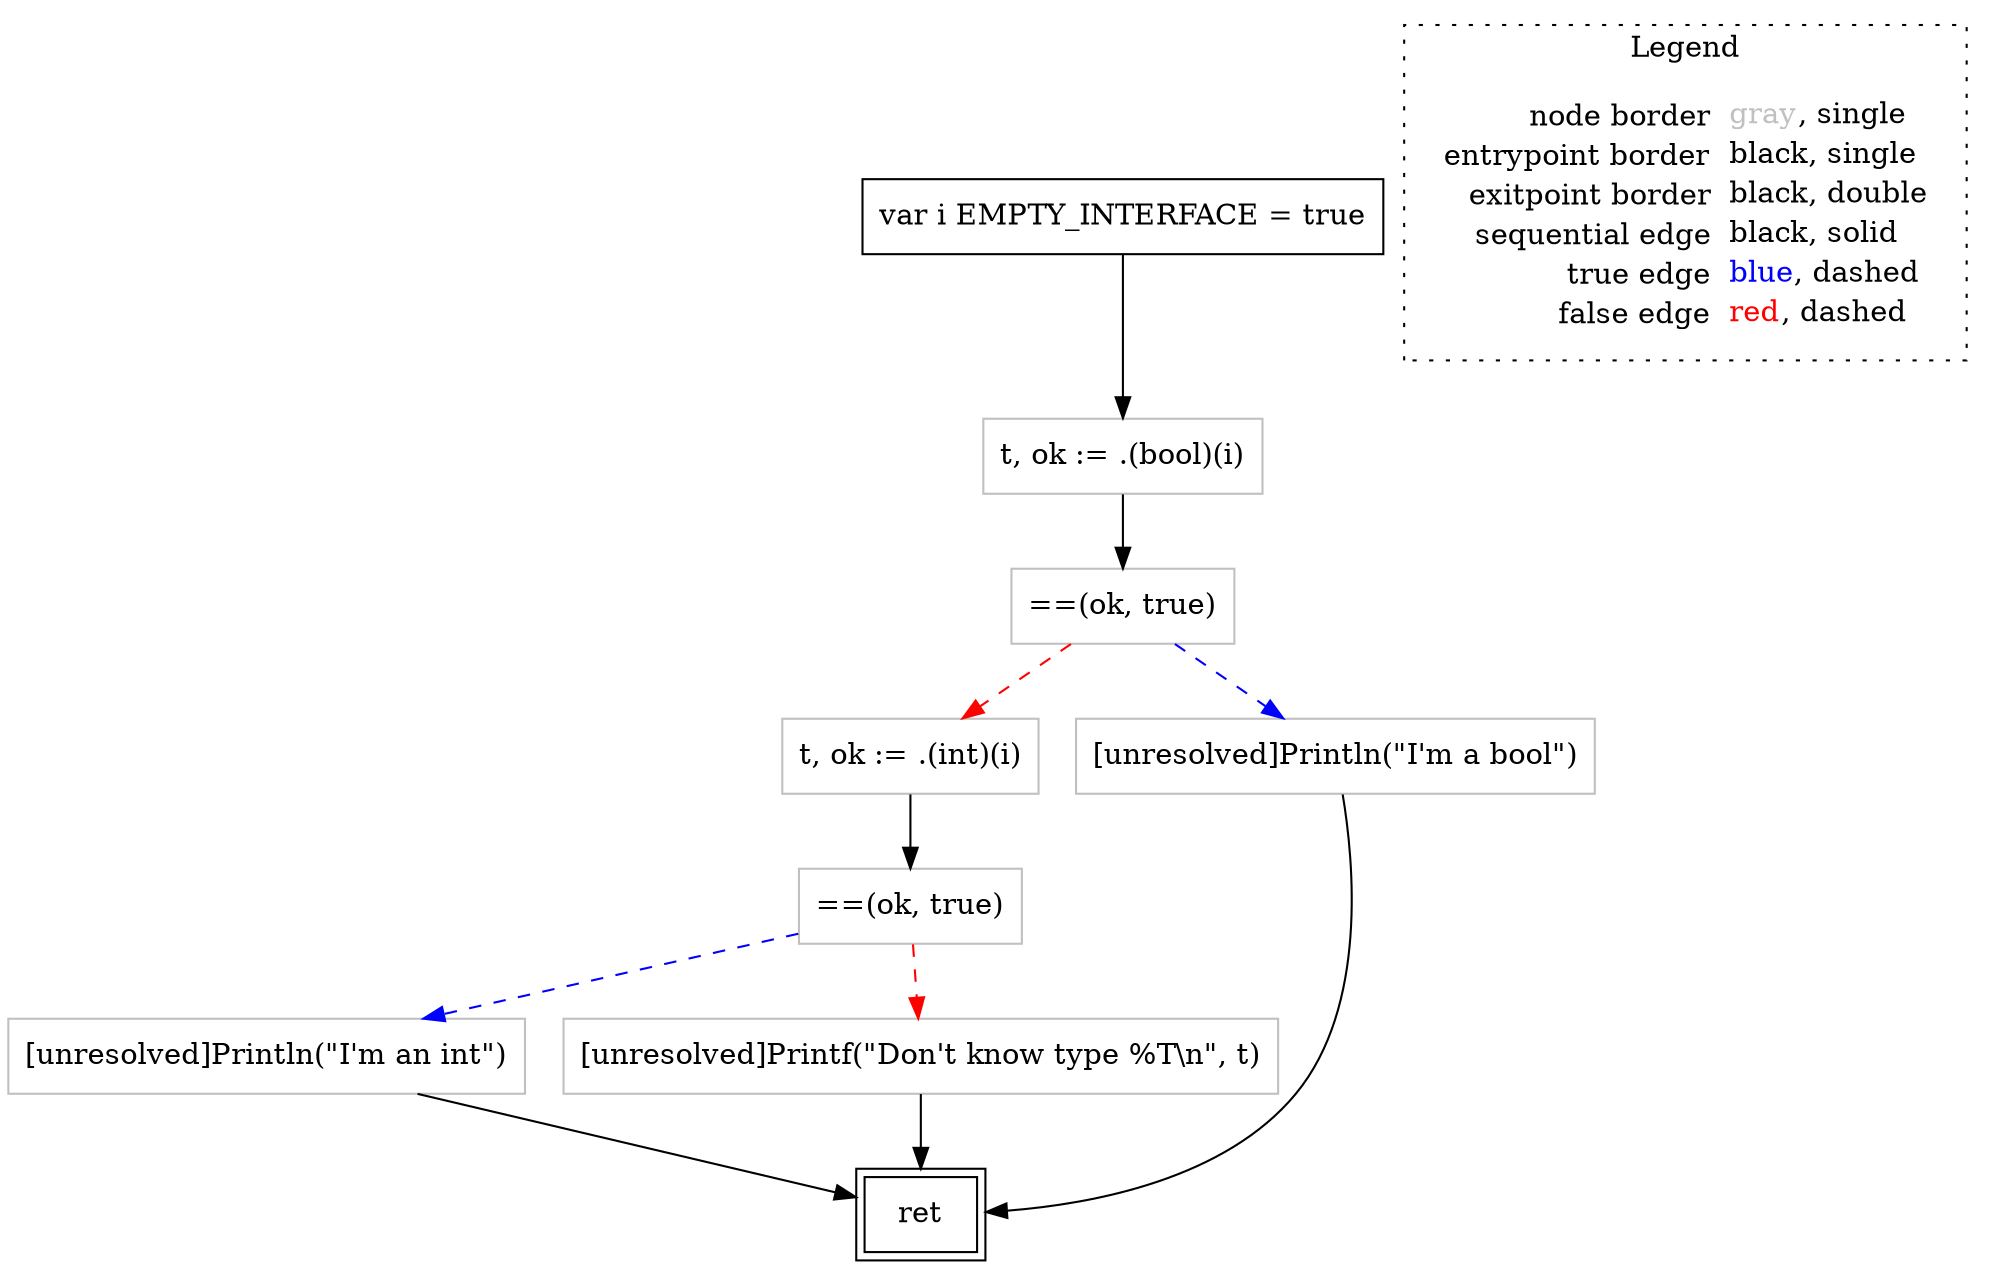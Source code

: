 digraph {
	"node0" [shape="rect",color="black",label=<var i EMPTY_INTERFACE = true>];
	"node1" [shape="rect",color="gray",label=<t, ok := .(bool)(i)>];
	"node2" [shape="rect",color="gray",label=<==(ok, true)>];
	"node3" [shape="rect",color="gray",label=<t, ok := .(int)(i)>];
	"node4" [shape="rect",color="gray",label=<==(ok, true)>];
	"node5" [shape="rect",color="gray",label=<[unresolved]Println(&quot;I'm an int&quot;)>];
	"node6" [shape="rect",color="black",peripheries="2",label=<ret>];
	"node7" [shape="rect",color="gray",label=<[unresolved]Printf(&quot;Don't know type %T\\n&quot;, t)>];
	"node8" [shape="rect",color="gray",label=<[unresolved]Println(&quot;I'm a bool&quot;)>];
	"node1" -> "node4" [color="black"];
	"node0" -> "node1" [color="black"];
	"node2" -> "node5" [color="blue",style="dashed"];
	"node2" -> "node7" [color="red",style="dashed"];
	"node3" -> "node2" [color="black"];
	"node4" -> "node3" [color="red",style="dashed"];
	"node4" -> "node8" [color="blue",style="dashed"];
	"node5" -> "node6" [color="black"];
	"node7" -> "node6" [color="black"];
	"node8" -> "node6" [color="black"];
subgraph cluster_legend {
	label="Legend";
	style=dotted;
	node [shape=plaintext];
	"legend" [label=<<table border="0" cellpadding="2" cellspacing="0" cellborder="0"><tr><td align="right">node border&nbsp;</td><td align="left"><font color="gray">gray</font>, single</td></tr><tr><td align="right">entrypoint border&nbsp;</td><td align="left"><font color="black">black</font>, single</td></tr><tr><td align="right">exitpoint border&nbsp;</td><td align="left"><font color="black">black</font>, double</td></tr><tr><td align="right">sequential edge&nbsp;</td><td align="left"><font color="black">black</font>, solid</td></tr><tr><td align="right">true edge&nbsp;</td><td align="left"><font color="blue">blue</font>, dashed</td></tr><tr><td align="right">false edge&nbsp;</td><td align="left"><font color="red">red</font>, dashed</td></tr></table>>];
}

}
